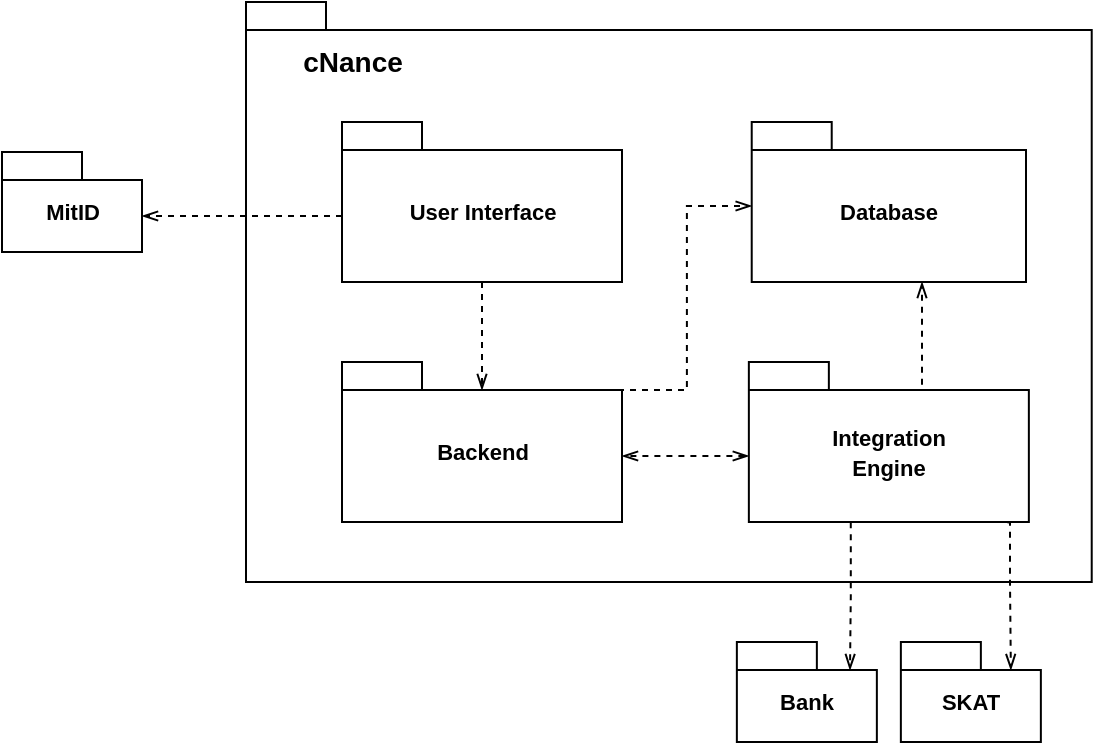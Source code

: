 <mxfile version="17.1.1" type="github">
  <diagram id="C5RBs43oDa-KdzZeNtuy" name="Page-1">
    <mxGraphModel dx="815" dy="473" grid="1" gridSize="10" guides="1" tooltips="1" connect="1" arrows="1" fold="1" page="1" pageScale="1" pageWidth="827" pageHeight="1169" math="0" shadow="0">
      <root>
        <mxCell id="WIyWlLk6GJQsqaUBKTNV-0" />
        <mxCell id="WIyWlLk6GJQsqaUBKTNV-1" parent="WIyWlLk6GJQsqaUBKTNV-0" />
        <mxCell id="G2g-N142COeZjBBfgXwO-0" value="" style="shape=folder;fontStyle=1;spacingTop=10;tabWidth=40;tabHeight=14;tabPosition=left;html=1;" vertex="1" parent="WIyWlLk6GJQsqaUBKTNV-1">
          <mxGeometry x="202" y="80" width="422.86" height="290" as="geometry" />
        </mxCell>
        <mxCell id="-_it1bzwcyY0k1ue2IHT-7" style="edgeStyle=orthogonalEdgeStyle;rounded=0;orthogonalLoop=1;jettySize=auto;html=1;entryX=0;entryY=0;entryDx=0;entryDy=42;entryPerimeter=0;dashed=1;endArrow=openThin;endFill=0;exitX=0;exitY=0;exitDx=90;exitDy=14;exitPerimeter=0;" parent="WIyWlLk6GJQsqaUBKTNV-1" source="-_it1bzwcyY0k1ue2IHT-0" target="-_it1bzwcyY0k1ue2IHT-3" edge="1">
          <mxGeometry relative="1" as="geometry" />
        </mxCell>
        <mxCell id="-_it1bzwcyY0k1ue2IHT-0" value="&lt;font style=&quot;font-size: 11px&quot;&gt;Backend&lt;/font&gt;" style="shape=folder;fontStyle=1;spacingTop=10;tabWidth=40;tabHeight=14;tabPosition=left;html=1;" parent="WIyWlLk6GJQsqaUBKTNV-1" vertex="1">
          <mxGeometry x="250" y="260" width="140" height="80" as="geometry" />
        </mxCell>
        <mxCell id="G2g-N142COeZjBBfgXwO-2" style="edgeStyle=orthogonalEdgeStyle;rounded=0;orthogonalLoop=1;jettySize=auto;html=1;exitX=0;exitY=0;exitDx=90;exitDy=14;exitPerimeter=0;fontSize=11;dashed=1;endArrow=openThin;endFill=0;" edge="1" parent="WIyWlLk6GJQsqaUBKTNV-1" source="-_it1bzwcyY0k1ue2IHT-2">
          <mxGeometry relative="1" as="geometry">
            <mxPoint x="540" y="220" as="targetPoint" />
            <Array as="points">
              <mxPoint x="540" y="274" />
              <mxPoint x="540" y="220" />
            </Array>
          </mxGeometry>
        </mxCell>
        <mxCell id="G2g-N142COeZjBBfgXwO-10" style="edgeStyle=orthogonalEdgeStyle;rounded=0;orthogonalLoop=1;jettySize=auto;html=1;exitX=0;exitY=0;exitDx=0;exitDy=47;exitPerimeter=0;entryX=0;entryY=0;entryDx=140;entryDy=47;entryPerimeter=0;dashed=1;fontSize=11;endArrow=openThin;endFill=0;startArrow=openThin;startFill=0;" edge="1" parent="WIyWlLk6GJQsqaUBKTNV-1" source="-_it1bzwcyY0k1ue2IHT-2" target="-_it1bzwcyY0k1ue2IHT-0">
          <mxGeometry relative="1" as="geometry" />
        </mxCell>
        <mxCell id="G2g-N142COeZjBBfgXwO-23" style="edgeStyle=orthogonalEdgeStyle;rounded=0;orthogonalLoop=1;jettySize=auto;html=1;exitX=0.364;exitY=1.002;exitDx=0;exitDy=0;exitPerimeter=0;entryX=0;entryY=0;entryDx=55;entryDy=14;entryPerimeter=0;dashed=1;fontSize=11;startArrow=none;startFill=0;endArrow=openThin;endFill=0;" edge="1" parent="WIyWlLk6GJQsqaUBKTNV-1" source="-_it1bzwcyY0k1ue2IHT-2">
          <mxGeometry relative="1" as="geometry">
            <mxPoint x="490.0" y="340" as="sourcePoint" />
            <mxPoint x="504.0" y="414" as="targetPoint" />
            <Array as="points" />
          </mxGeometry>
        </mxCell>
        <mxCell id="G2g-N142COeZjBBfgXwO-25" style="edgeStyle=orthogonalEdgeStyle;rounded=0;orthogonalLoop=1;jettySize=auto;html=1;exitX=0.923;exitY=1.002;exitDx=0;exitDy=0;exitPerimeter=0;entryX=0;entryY=0;entryDx=55;entryDy=14;entryPerimeter=0;dashed=1;fontSize=11;startArrow=none;startFill=0;endArrow=openThin;endFill=0;" edge="1" parent="WIyWlLk6GJQsqaUBKTNV-1" source="-_it1bzwcyY0k1ue2IHT-2" target="G2g-N142COeZjBBfgXwO-16">
          <mxGeometry relative="1" as="geometry">
            <Array as="points">
              <mxPoint x="584" y="340" />
              <mxPoint x="584" y="370" />
            </Array>
          </mxGeometry>
        </mxCell>
        <mxCell id="-_it1bzwcyY0k1ue2IHT-2" value="&lt;font style=&quot;font-size: 11px&quot;&gt;Integration&lt;br&gt;Engine&lt;/font&gt;" style="shape=folder;fontStyle=1;spacingTop=10;tabWidth=40;tabHeight=14;tabPosition=left;html=1;" parent="WIyWlLk6GJQsqaUBKTNV-1" vertex="1">
          <mxGeometry x="453.43" y="260" width="140" height="80" as="geometry" />
        </mxCell>
        <mxCell id="-_it1bzwcyY0k1ue2IHT-3" value="&lt;font style=&quot;font-size: 11px&quot;&gt;Database&lt;/font&gt;" style="shape=folder;fontStyle=1;spacingTop=10;tabWidth=40;tabHeight=14;tabPosition=left;html=1;" parent="WIyWlLk6GJQsqaUBKTNV-1" vertex="1">
          <mxGeometry x="454.86" y="140" width="137.14" height="80" as="geometry" />
        </mxCell>
        <mxCell id="G2g-N142COeZjBBfgXwO-1" value="cNance" style="text;html=1;resizable=0;autosize=1;align=center;verticalAlign=middle;points=[];fillColor=none;strokeColor=none;rounded=0;fontSize=14;fontStyle=1" vertex="1" parent="WIyWlLk6GJQsqaUBKTNV-1">
          <mxGeometry x="219.86" y="100" width="70" height="20" as="geometry" />
        </mxCell>
        <mxCell id="G2g-N142COeZjBBfgXwO-7" style="edgeStyle=orthogonalEdgeStyle;rounded=0;orthogonalLoop=1;jettySize=auto;html=1;dashed=1;fontSize=11;endArrow=openThin;endFill=0;exitX=0.5;exitY=1;exitDx=0;exitDy=0;exitPerimeter=0;" edge="1" parent="WIyWlLk6GJQsqaUBKTNV-1" source="G2g-N142COeZjBBfgXwO-5">
          <mxGeometry relative="1" as="geometry">
            <mxPoint x="320" y="274" as="targetPoint" />
            <Array as="points">
              <mxPoint x="320" y="274" />
            </Array>
          </mxGeometry>
        </mxCell>
        <mxCell id="G2g-N142COeZjBBfgXwO-13" style="edgeStyle=orthogonalEdgeStyle;rounded=0;orthogonalLoop=1;jettySize=auto;html=1;exitX=0;exitY=0;exitDx=0;exitDy=47;exitPerimeter=0;entryX=0;entryY=0;entryDx=70;entryDy=32;entryPerimeter=0;dashed=1;fontSize=11;startArrow=none;startFill=0;endArrow=openThin;endFill=0;" edge="1" parent="WIyWlLk6GJQsqaUBKTNV-1" source="G2g-N142COeZjBBfgXwO-5" target="G2g-N142COeZjBBfgXwO-11">
          <mxGeometry relative="1" as="geometry" />
        </mxCell>
        <mxCell id="G2g-N142COeZjBBfgXwO-5" value="User Interface" style="shape=folder;fontStyle=1;spacingTop=10;tabWidth=40;tabHeight=14;tabPosition=left;html=1;fontSize=11;" vertex="1" parent="WIyWlLk6GJQsqaUBKTNV-1">
          <mxGeometry x="250" y="140" width="140" height="80" as="geometry" />
        </mxCell>
        <mxCell id="G2g-N142COeZjBBfgXwO-11" value="MitID" style="shape=folder;fontStyle=1;spacingTop=10;tabWidth=40;tabHeight=14;tabPosition=left;html=1;fontSize=11;" vertex="1" parent="WIyWlLk6GJQsqaUBKTNV-1">
          <mxGeometry x="80" y="155" width="70" height="50" as="geometry" />
        </mxCell>
        <mxCell id="G2g-N142COeZjBBfgXwO-15" value="Bank" style="shape=folder;fontStyle=1;spacingTop=10;tabWidth=40;tabHeight=14;tabPosition=left;html=1;fontSize=11;" vertex="1" parent="WIyWlLk6GJQsqaUBKTNV-1">
          <mxGeometry x="447.43" y="400" width="70" height="50" as="geometry" />
        </mxCell>
        <mxCell id="G2g-N142COeZjBBfgXwO-16" value="SKAT" style="shape=folder;fontStyle=1;spacingTop=10;tabWidth=40;tabHeight=14;tabPosition=left;html=1;fontSize=11;" vertex="1" parent="WIyWlLk6GJQsqaUBKTNV-1">
          <mxGeometry x="529.43" y="400" width="70" height="50" as="geometry" />
        </mxCell>
      </root>
    </mxGraphModel>
  </diagram>
</mxfile>
